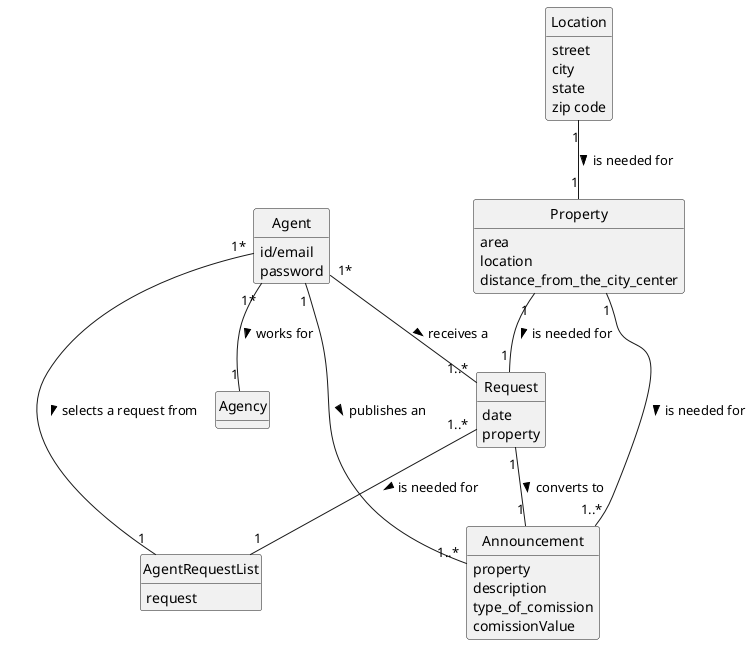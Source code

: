   @startuml
skinparam packageStyle rectangle
skinparam shadowing false

'left to right direction

skinparam classAttributeIconSize 0

hide circle
hide methods


class Agent {
id/email
password
}

class  AgentRequestList{
request

}
class Request{
date
property
}


class Location{
street
city
state
zip code
}

class Property {
   area
   location
    distance_from_the_city_center
}

class Announcement {
  property
    description
           type_of_comission
           comissionValue
  }

Agent "1*" -- "1" Agency : works for  >
Agent "1*" -- "1..*" Request : receives a  >
Agent "1*" -- "1" AgentRequestList: selects a request from >
Property "1"-- "1..*"Announcement: is needed for  >
Property "1"-- "1"Request: is needed for  >
Request "1..*"-- "1"AgentRequestList: is needed for  >
Request "1"-- "1"Announcement: converts to  >
Location "1"--"1" Property : is needed for >

Agent "1" -- "1..*" Announcement : publishes an >


@enduml